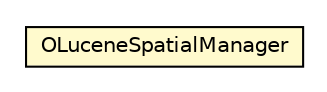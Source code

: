 #!/usr/local/bin/dot
#
# Class diagram 
# Generated by UMLGraph version R5_6-24-gf6e263 (http://www.umlgraph.org/)
#

digraph G {
	edge [fontname="Helvetica",fontsize=10,labelfontname="Helvetica",labelfontsize=10];
	node [fontname="Helvetica",fontsize=10,shape=plaintext];
	nodesep=0.25;
	ranksep=0.5;
	// com.orientechnologies.spatial.OLuceneSpatialManager
	c4435199 [label=<<table title="com.orientechnologies.spatial.OLuceneSpatialManager" border="0" cellborder="1" cellspacing="0" cellpadding="2" port="p" bgcolor="lemonChiffon" href="./OLuceneSpatialManager.html">
		<tr><td><table border="0" cellspacing="0" cellpadding="1">
<tr><td align="center" balign="center"> OLuceneSpatialManager </td></tr>
		</table></td></tr>
		</table>>, URL="./OLuceneSpatialManager.html", fontname="Helvetica", fontcolor="black", fontsize=10.0];
}

